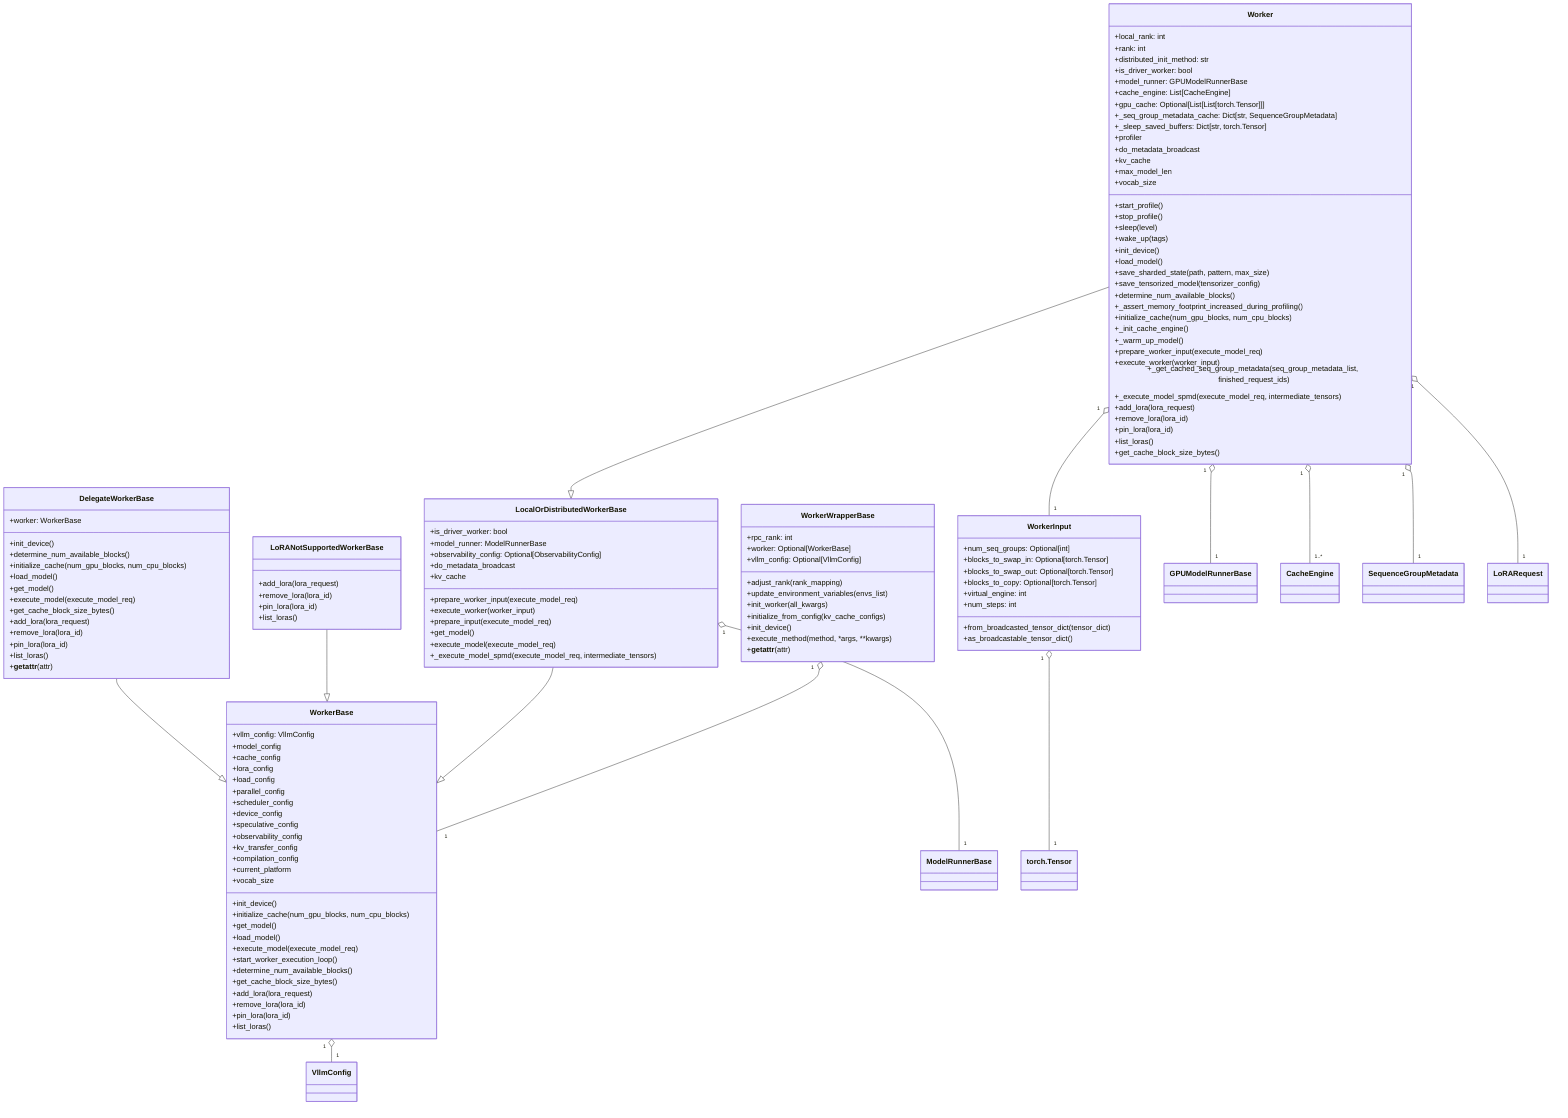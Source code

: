 classDiagram
    %% worker_base.py

    class WorkerBase {
        +vllm_config: VllmConfig
        +model_config
        +cache_config
        +lora_config
        +load_config
        +parallel_config
        +scheduler_config
        +device_config
        +speculative_config
        +observability_config
        +kv_transfer_config
        +compilation_config
        +current_platform
        +init_device()
        +initialize_cache(num_gpu_blocks, num_cpu_blocks)
        +get_model()
        +load_model()
        +execute_model(execute_model_req)
        +start_worker_execution_loop()
        +determine_num_available_blocks()
        +get_cache_block_size_bytes()
        +add_lora(lora_request)
        +remove_lora(lora_id)
        +pin_lora(lora_id)
        +list_loras()
        +vocab_size
    }

    class DelegateWorkerBase {
        +worker: WorkerBase
        +init_device()
        +determine_num_available_blocks()
        +initialize_cache(num_gpu_blocks, num_cpu_blocks)
        +load_model()
        +get_model()
        +execute_model(execute_model_req)
        +get_cache_block_size_bytes()
        +add_lora(lora_request)
        +remove_lora(lora_id)
        +pin_lora(lora_id)
        +list_loras()
        +__getattr__(attr)
    }
    DelegateWorkerBase --|> WorkerBase

    class LoRANotSupportedWorkerBase {
        +add_lora(lora_request)
        +remove_lora(lora_id)
        +pin_lora(lora_id)
        +list_loras()
    }
    LoRANotSupportedWorkerBase --|> WorkerBase

    class WorkerInput {
        +num_seq_groups: Optional[int]
        +blocks_to_swap_in: Optional[torch.Tensor]
        +blocks_to_swap_out: Optional[torch.Tensor]
        +blocks_to_copy: Optional[torch.Tensor]
        +virtual_engine: int
        +num_steps: int
        +from_broadcasted_tensor_dict(tensor_dict)
        +as_broadcastable_tensor_dict()
    }

    class LocalOrDistributedWorkerBase {
        +is_driver_worker: bool
        +model_runner: ModelRunnerBase
        +observability_config: Optional[ObservabilityConfig]
        +do_metadata_broadcast
        +kv_cache
        +prepare_worker_input(execute_model_req)
        +execute_worker(worker_input)
        +prepare_input(execute_model_req)
        +get_model()
        +execute_model(execute_model_req)
        +_execute_model_spmd(execute_model_req, intermediate_tensors)
    }
    LocalOrDistributedWorkerBase --|> WorkerBase

    class WorkerWrapperBase {
        +rpc_rank: int
        +worker: Optional[WorkerBase]
        +vllm_config: Optional[VllmConfig]
        +adjust_rank(rank_mapping)
        +update_environment_variables(envs_list)
        +init_worker(all_kwargs)
        +initialize_from_config(kv_cache_configs)
        +init_device()
        +execute_method(method, *args, **kwargs)
        +__getattr__(attr)
    }

    %% worker.py

    class Worker {
        +local_rank: int
        +rank: int
        +distributed_init_method: str
        +is_driver_worker: bool
        +model_runner: GPUModelRunnerBase
        +cache_engine: List[CacheEngine]
        +gpu_cache: Optional[List[List[torch.Tensor]]]
        +_seq_group_metadata_cache: Dict[str, SequenceGroupMetadata]
        +_sleep_saved_buffers: Dict[str, torch.Tensor]
        +profiler
        +start_profile()
        +stop_profile()
        +sleep(level)
        +wake_up(tags)
        +init_device()
        +load_model()
        +save_sharded_state(path, pattern, max_size)
        +save_tensorized_model(tensorizer_config)
        +determine_num_available_blocks()
        +_assert_memory_footprint_increased_during_profiling()
        +initialize_cache(num_gpu_blocks, num_cpu_blocks)
        +_init_cache_engine()
        +_warm_up_model()
        +do_metadata_broadcast
        +kv_cache
        +prepare_worker_input(execute_model_req)
        +execute_worker(worker_input)
        +_get_cached_seq_group_metadata(seq_group_metadata_list, finished_request_ids)
        +_execute_model_spmd(execute_model_req, intermediate_tensors)
        +add_lora(lora_request)
        +remove_lora(lora_id)
        +pin_lora(lora_id)
        +list_loras()
        +max_model_len
        +vocab_size
        +get_cache_block_size_bytes()
    }
    Worker --|> LocalOrDistributedWorkerBase

    %% 관계
    Worker "1" o-- "1" GPUModelRunnerBase
    Worker "1" o-- "1..*" CacheEngine
    Worker "1" o-- "1" WorkerInput
    Worker "1" o-- "1" SequenceGroupMetadata
    Worker "1" o-- "1" LoRARequest

    LocalOrDistributedWorkerBase "1" o-- "1" ModelRunnerBase
    WorkerBase "1" o-- "1" VllmConfig
    WorkerInput "1" o-- "1" torch.Tensor

    WorkerWrapperBase "1" o-- "1" WorkerBase